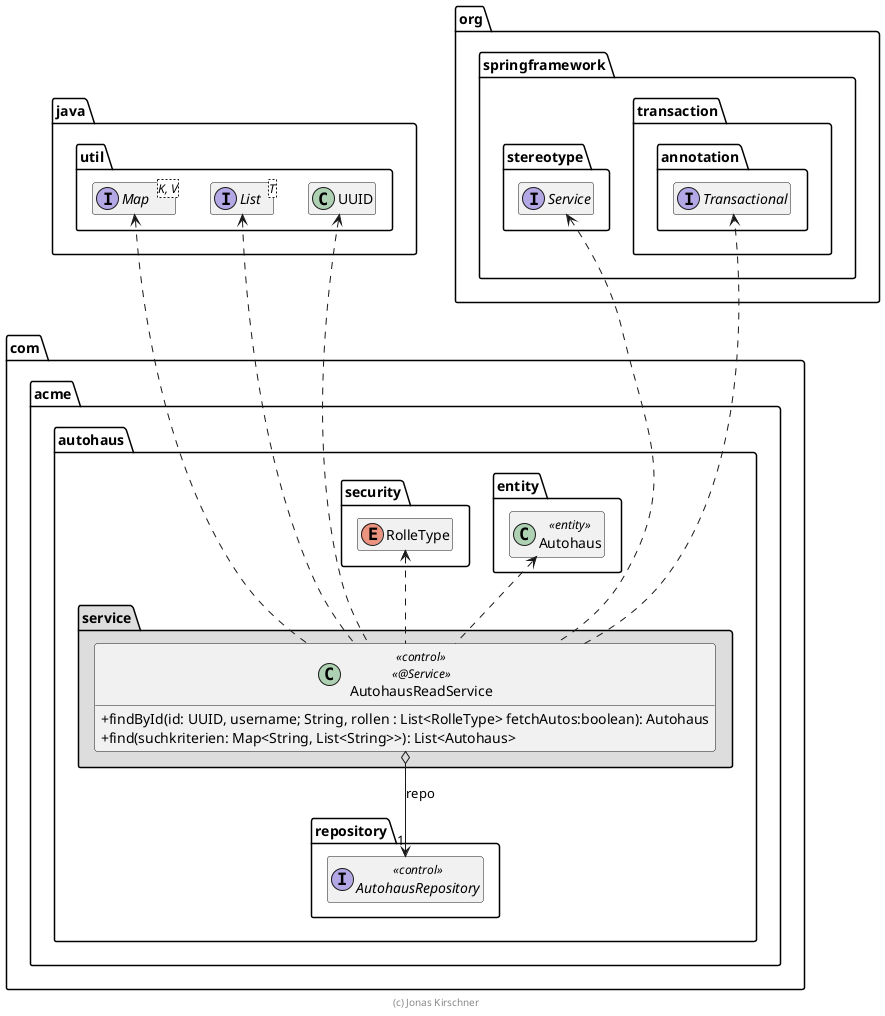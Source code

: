 @startuml AutohausReadService

skinparam classAttributeIconSize 0

package java.util {
    interface List<T>
    interface Map<K, V>
    class UUID
}

package org.springframework {
    package stereotype {
        interface Service
    }

    package transaction.annotation {
        interface Transactional
    }
}

package com.acme.autohaus {
    package entity {
        class Autohaus << entity >>

        Autohaus .up[hidden].> UUID
        Autohaus .up[hidden].> Service
        Autohaus .up[hidden].> Transactional
    }

    package security {
        enum RolleType
    }

    package repository {
        interface AutohausRepository << control >>
    }

    package service #DDDDDD {
        class AutohausReadService << control >> << @Service >> {
            + findById(id: UUID, username; String, rollen : List<RolleType> fetchAutos:boolean): Autohaus
            + find(suchkriterien: Map<String, List<String>>): List<Autohaus>
        }

        AutohausReadService o--> "1" AutohausRepository : repo
        AutohausReadService .up.> Autohaus
        AutohausReadService .up.> UUID
        AutohausReadService .up.> List
        AutohausReadService .up.> Map
        AutohausReadService .up.> Service
        AutohausReadService .up.> RolleType
        AutohausReadService ..> Transactional
    }
}

hide empty members

footer (c) Jonas Kirschner

@enduml
